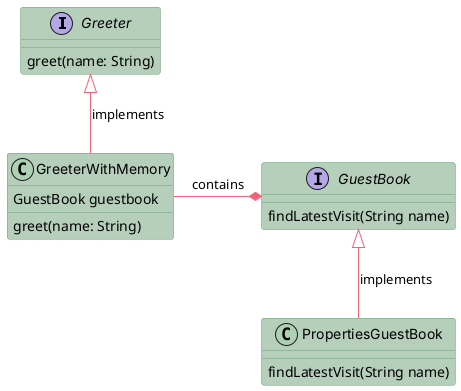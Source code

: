 @startuml
'https://plantuml.com/class-diagram

!$WAVE_BLUE = "#003D4F"
!$SAPPHIRE_BLUE = "#47A1AD"
!$GRAY = "#EDF1F3"
!$GREEN = "#6B9E78"
!$YELLOW = "#CC850A"
!$PURPLE = "#634F7D"
!$PINK = "#F2617A"

!$LIGHTER_BLUE = "#a1d2d8"
!$LIGHTER_GREEN = "#b5cfbb"

!$FONT_NAME = "Inter"

skinparam ClassFontName $FONT_NAME

skinparam ArrowColor $PINK

skinparam ClassBorderColor $GREEN
skinparam ClassBackgroundColor $LIGHTER_GREEN

skinparam stereotypeCBackgroundColor $YELLOW
skinparam stereotypeIBackgroundColor $PINK

interface Greeter {
    greet(name: String)
}

class GreeterWithMemory {
    GuestBook guestbook
    greet(name: String)
}

interface GuestBook {
    findLatestVisit(String name)
}

class PropertiesGuestBook {
    findLatestVisit(String name)
}

Greeter <|-- GreeterWithMemory : implements
GreeterWithMemory -right-* GuestBook : contains
GuestBook <|-- PropertiesGuestBook : implements

@enduml